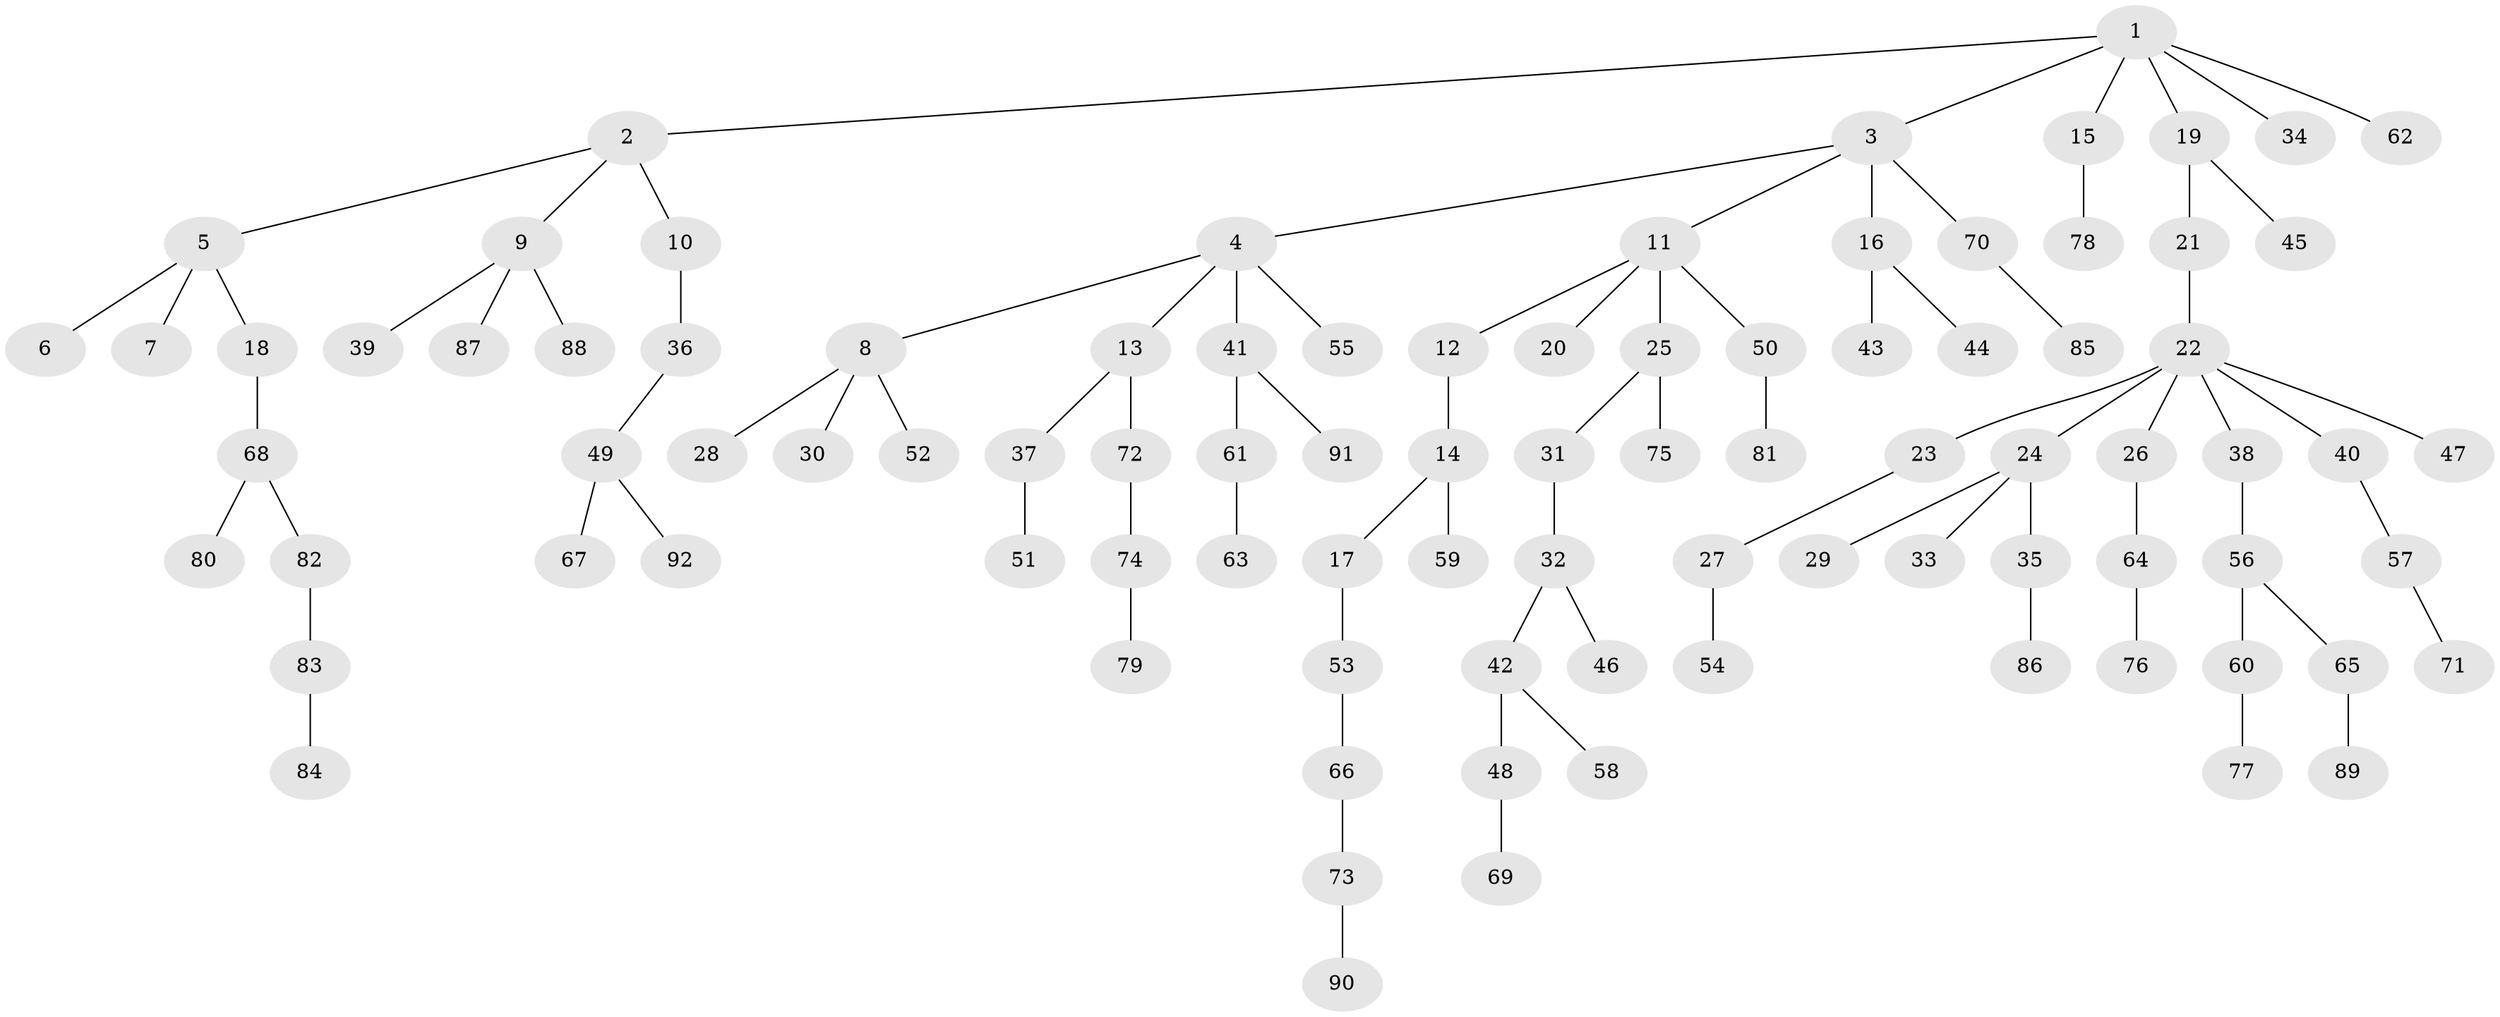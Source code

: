// coarse degree distribution, {8: 0.01818181818181818, 9: 0.01818181818181818, 4: 0.05454545454545454, 1: 0.5818181818181818, 3: 0.10909090909090909, 2: 0.2, 7: 0.01818181818181818}
// Generated by graph-tools (version 1.1) at 2025/19/03/04/25 18:19:24]
// undirected, 92 vertices, 91 edges
graph export_dot {
graph [start="1"]
  node [color=gray90,style=filled];
  1;
  2;
  3;
  4;
  5;
  6;
  7;
  8;
  9;
  10;
  11;
  12;
  13;
  14;
  15;
  16;
  17;
  18;
  19;
  20;
  21;
  22;
  23;
  24;
  25;
  26;
  27;
  28;
  29;
  30;
  31;
  32;
  33;
  34;
  35;
  36;
  37;
  38;
  39;
  40;
  41;
  42;
  43;
  44;
  45;
  46;
  47;
  48;
  49;
  50;
  51;
  52;
  53;
  54;
  55;
  56;
  57;
  58;
  59;
  60;
  61;
  62;
  63;
  64;
  65;
  66;
  67;
  68;
  69;
  70;
  71;
  72;
  73;
  74;
  75;
  76;
  77;
  78;
  79;
  80;
  81;
  82;
  83;
  84;
  85;
  86;
  87;
  88;
  89;
  90;
  91;
  92;
  1 -- 2;
  1 -- 3;
  1 -- 15;
  1 -- 19;
  1 -- 34;
  1 -- 62;
  2 -- 5;
  2 -- 9;
  2 -- 10;
  3 -- 4;
  3 -- 11;
  3 -- 16;
  3 -- 70;
  4 -- 8;
  4 -- 13;
  4 -- 41;
  4 -- 55;
  5 -- 6;
  5 -- 7;
  5 -- 18;
  8 -- 28;
  8 -- 30;
  8 -- 52;
  9 -- 39;
  9 -- 87;
  9 -- 88;
  10 -- 36;
  11 -- 12;
  11 -- 20;
  11 -- 25;
  11 -- 50;
  12 -- 14;
  13 -- 37;
  13 -- 72;
  14 -- 17;
  14 -- 59;
  15 -- 78;
  16 -- 43;
  16 -- 44;
  17 -- 53;
  18 -- 68;
  19 -- 21;
  19 -- 45;
  21 -- 22;
  22 -- 23;
  22 -- 24;
  22 -- 26;
  22 -- 38;
  22 -- 40;
  22 -- 47;
  23 -- 27;
  24 -- 29;
  24 -- 33;
  24 -- 35;
  25 -- 31;
  25 -- 75;
  26 -- 64;
  27 -- 54;
  31 -- 32;
  32 -- 42;
  32 -- 46;
  35 -- 86;
  36 -- 49;
  37 -- 51;
  38 -- 56;
  40 -- 57;
  41 -- 61;
  41 -- 91;
  42 -- 48;
  42 -- 58;
  48 -- 69;
  49 -- 67;
  49 -- 92;
  50 -- 81;
  53 -- 66;
  56 -- 60;
  56 -- 65;
  57 -- 71;
  60 -- 77;
  61 -- 63;
  64 -- 76;
  65 -- 89;
  66 -- 73;
  68 -- 80;
  68 -- 82;
  70 -- 85;
  72 -- 74;
  73 -- 90;
  74 -- 79;
  82 -- 83;
  83 -- 84;
}
